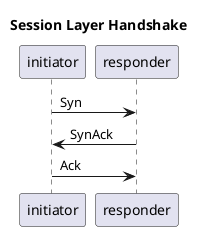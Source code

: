 @startuml

title Session Layer Handshake

participant initiator as I
participant responder as R

I -> R: Syn
R -> I: SynAck
I -> R: Ack

@enduml